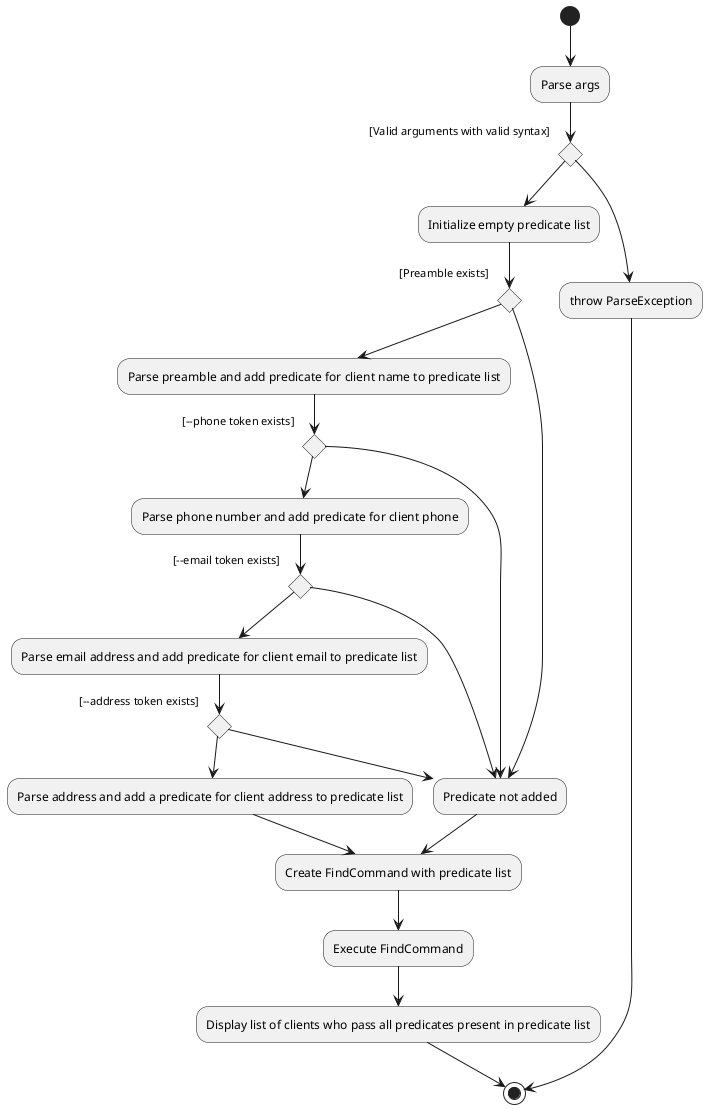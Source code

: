 @startuml
(*) --> Parse args
if "[Valid arguments with valid syntax]" then
    --> Initialize empty predicate list
    if "[Preamble exists]" then
        --> Parse preamble and add predicate for client name to predicate list
        if "[--phone token exists]" then
            --> Parse phone number and add predicate for client phone
            if "[--email token exists]" then
                --> Parse email address and add predicate for client email to predicate list
                if "[--address token exists]" then
                    --> Parse address and add a predicate for client address to predicate list
                        --> Create FindCommand with predicate list
                        --> Execute FindCommand
                        --> Display list of clients who pass all predicates present in predicate list
                             --> (*)
                else
                    --> Predicate not added
                endif
            else
                --> Predicate not added
            endif
        else
            --> Predicate not added
        endif
    else
        --> Predicate not added
        --> Create FindCommand with predicate list
    endif
else
    --> throw ParseException
    --> (*)
endif
@enduml